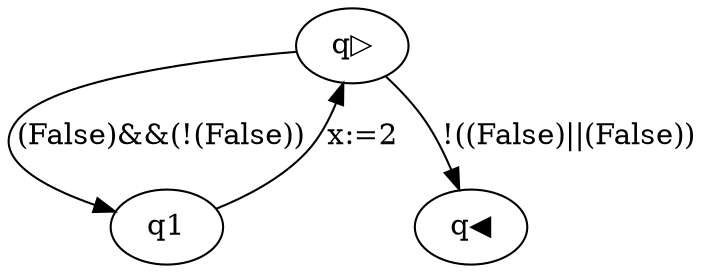 strict digraph {
q▷ -> q1[label="(False)&&(!(False))"];
q1 -> q▷[label="x:=2"];
q▷ -> q◀[label="!((False)||(False))"];
}
